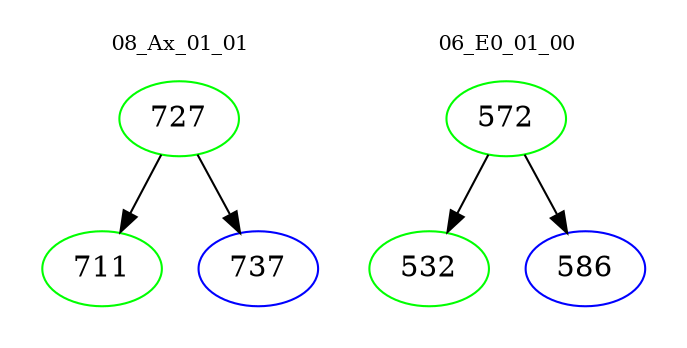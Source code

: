 digraph{
subgraph cluster_0 {
color = white
label = "08_Ax_01_01";
fontsize=10;
T0_727 [label="727", color="green"]
T0_727 -> T0_711 [color="black"]
T0_711 [label="711", color="green"]
T0_727 -> T0_737 [color="black"]
T0_737 [label="737", color="blue"]
}
subgraph cluster_1 {
color = white
label = "06_E0_01_00";
fontsize=10;
T1_572 [label="572", color="green"]
T1_572 -> T1_532 [color="black"]
T1_532 [label="532", color="green"]
T1_572 -> T1_586 [color="black"]
T1_586 [label="586", color="blue"]
}
}
